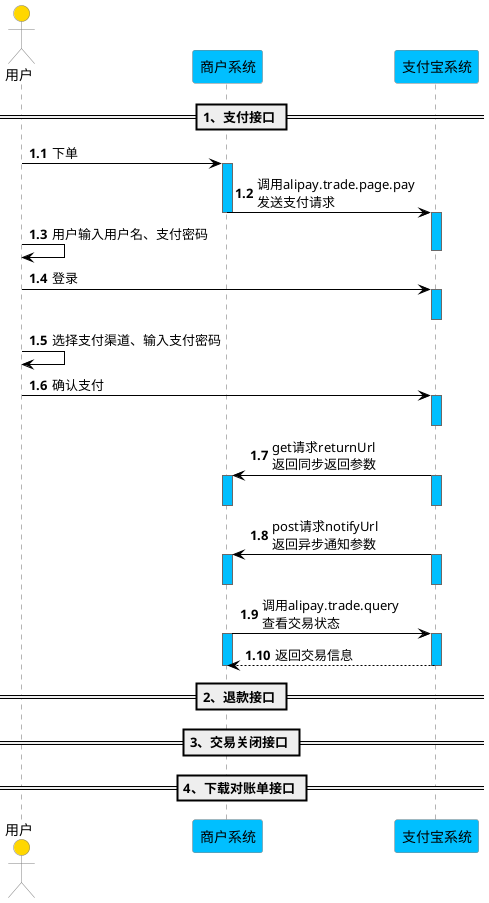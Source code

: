 @startuml

skinparam defaultFontName FangSong
skinparam sequence {
    ActorBackgroundColor Gold
    ActorBorderColor Gray

    ParticipantBackgroundColor DeepSkyBlue
    ParticipantBorderColor Gray

    ArrowColor Black
    ArrowFontColor Black

    LifeLineBorderColor DimGray
    LifeLineBackgroundColor DeepSkyBlue
}

actor 用户
participant 商户系统
participant 支付宝系统

== 1、支付接口 ==
autonumber 1.1
用户 -> 商户系统: 下单
activate 商户系统
商户系统 -> 支付宝系统: 调用alipay.trade.page.pay\n发送支付请求
deactivate 商户系统
activate 支付宝系统
用户 -> 用户: 用户输入用户名、支付密码
deactivate 支付宝系统
用户 -> 支付宝系统: 登录
activate 支付宝系统
deactivate 支付宝系统
用户 -> 用户: 选择支付渠道、输入支付密码
用户 -> 支付宝系统: 确认支付
activate 支付宝系统
deactivate 支付宝系统
支付宝系统 -> 商户系统: get请求returnUrl\n返回同步返回参数
activate 支付宝系统
activate 商户系统
deactivate 商户系统
deactivate 支付宝系统
支付宝系统 -> 商户系统: post请求notifyUrl\n返回异步通知参数
activate 支付宝系统
activate 商户系统
deactivate 商户系统
deactivate 支付宝系统
商户系统 -> 支付宝系统: 调用alipay.trade.query\n查看交易状态
activate 支付宝系统
activate 商户系统
支付宝系统 --> 商户系统: 返回交易信息
deactivate 商户系统
deactivate 支付宝系统

== 2、退款接口 ==

== 3、交易关闭接口 ==

== 4、下载对账单接口 ==
@enduml